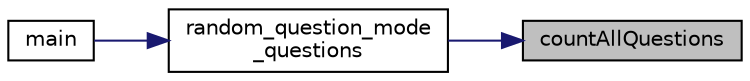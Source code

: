 digraph "countAllQuestions"
{
 // LATEX_PDF_SIZE
  edge [fontname="Helvetica",fontsize="10",labelfontname="Helvetica",labelfontsize="10"];
  node [fontname="Helvetica",fontsize="10",shape=record];
  rankdir="RL";
  Node1 [label="countAllQuestions",height=0.2,width=0.4,color="black", fillcolor="grey75", style="filled", fontcolor="black",tooltip="Ta funkcja zlicza wszystkie pytania dostepne w bazie pytan."];
  Node1 -> Node2 [dir="back",color="midnightblue",fontsize="10",style="solid",fontname="Helvetica"];
  Node2 [label="random_question_mode\l_questions",height=0.2,width=0.4,color="black", fillcolor="white", style="filled",URL="$functions_8h.html#a5ec615cb01ddd11748b106c6b8e15371",tooltip="Ta funkcja to tryb gry oparty na odpowiadaniu na dowolna ilosc pytan oparty na zasadach trybu losowyc..."];
  Node2 -> Node3 [dir="back",color="midnightblue",fontsize="10",style="solid",fontname="Helvetica"];
  Node3 [label="main",height=0.2,width=0.4,color="black", fillcolor="white", style="filled",URL="$main_8c.html#ae66f6b31b5ad750f1fe042a706a4e3d4",tooltip=" "];
}
